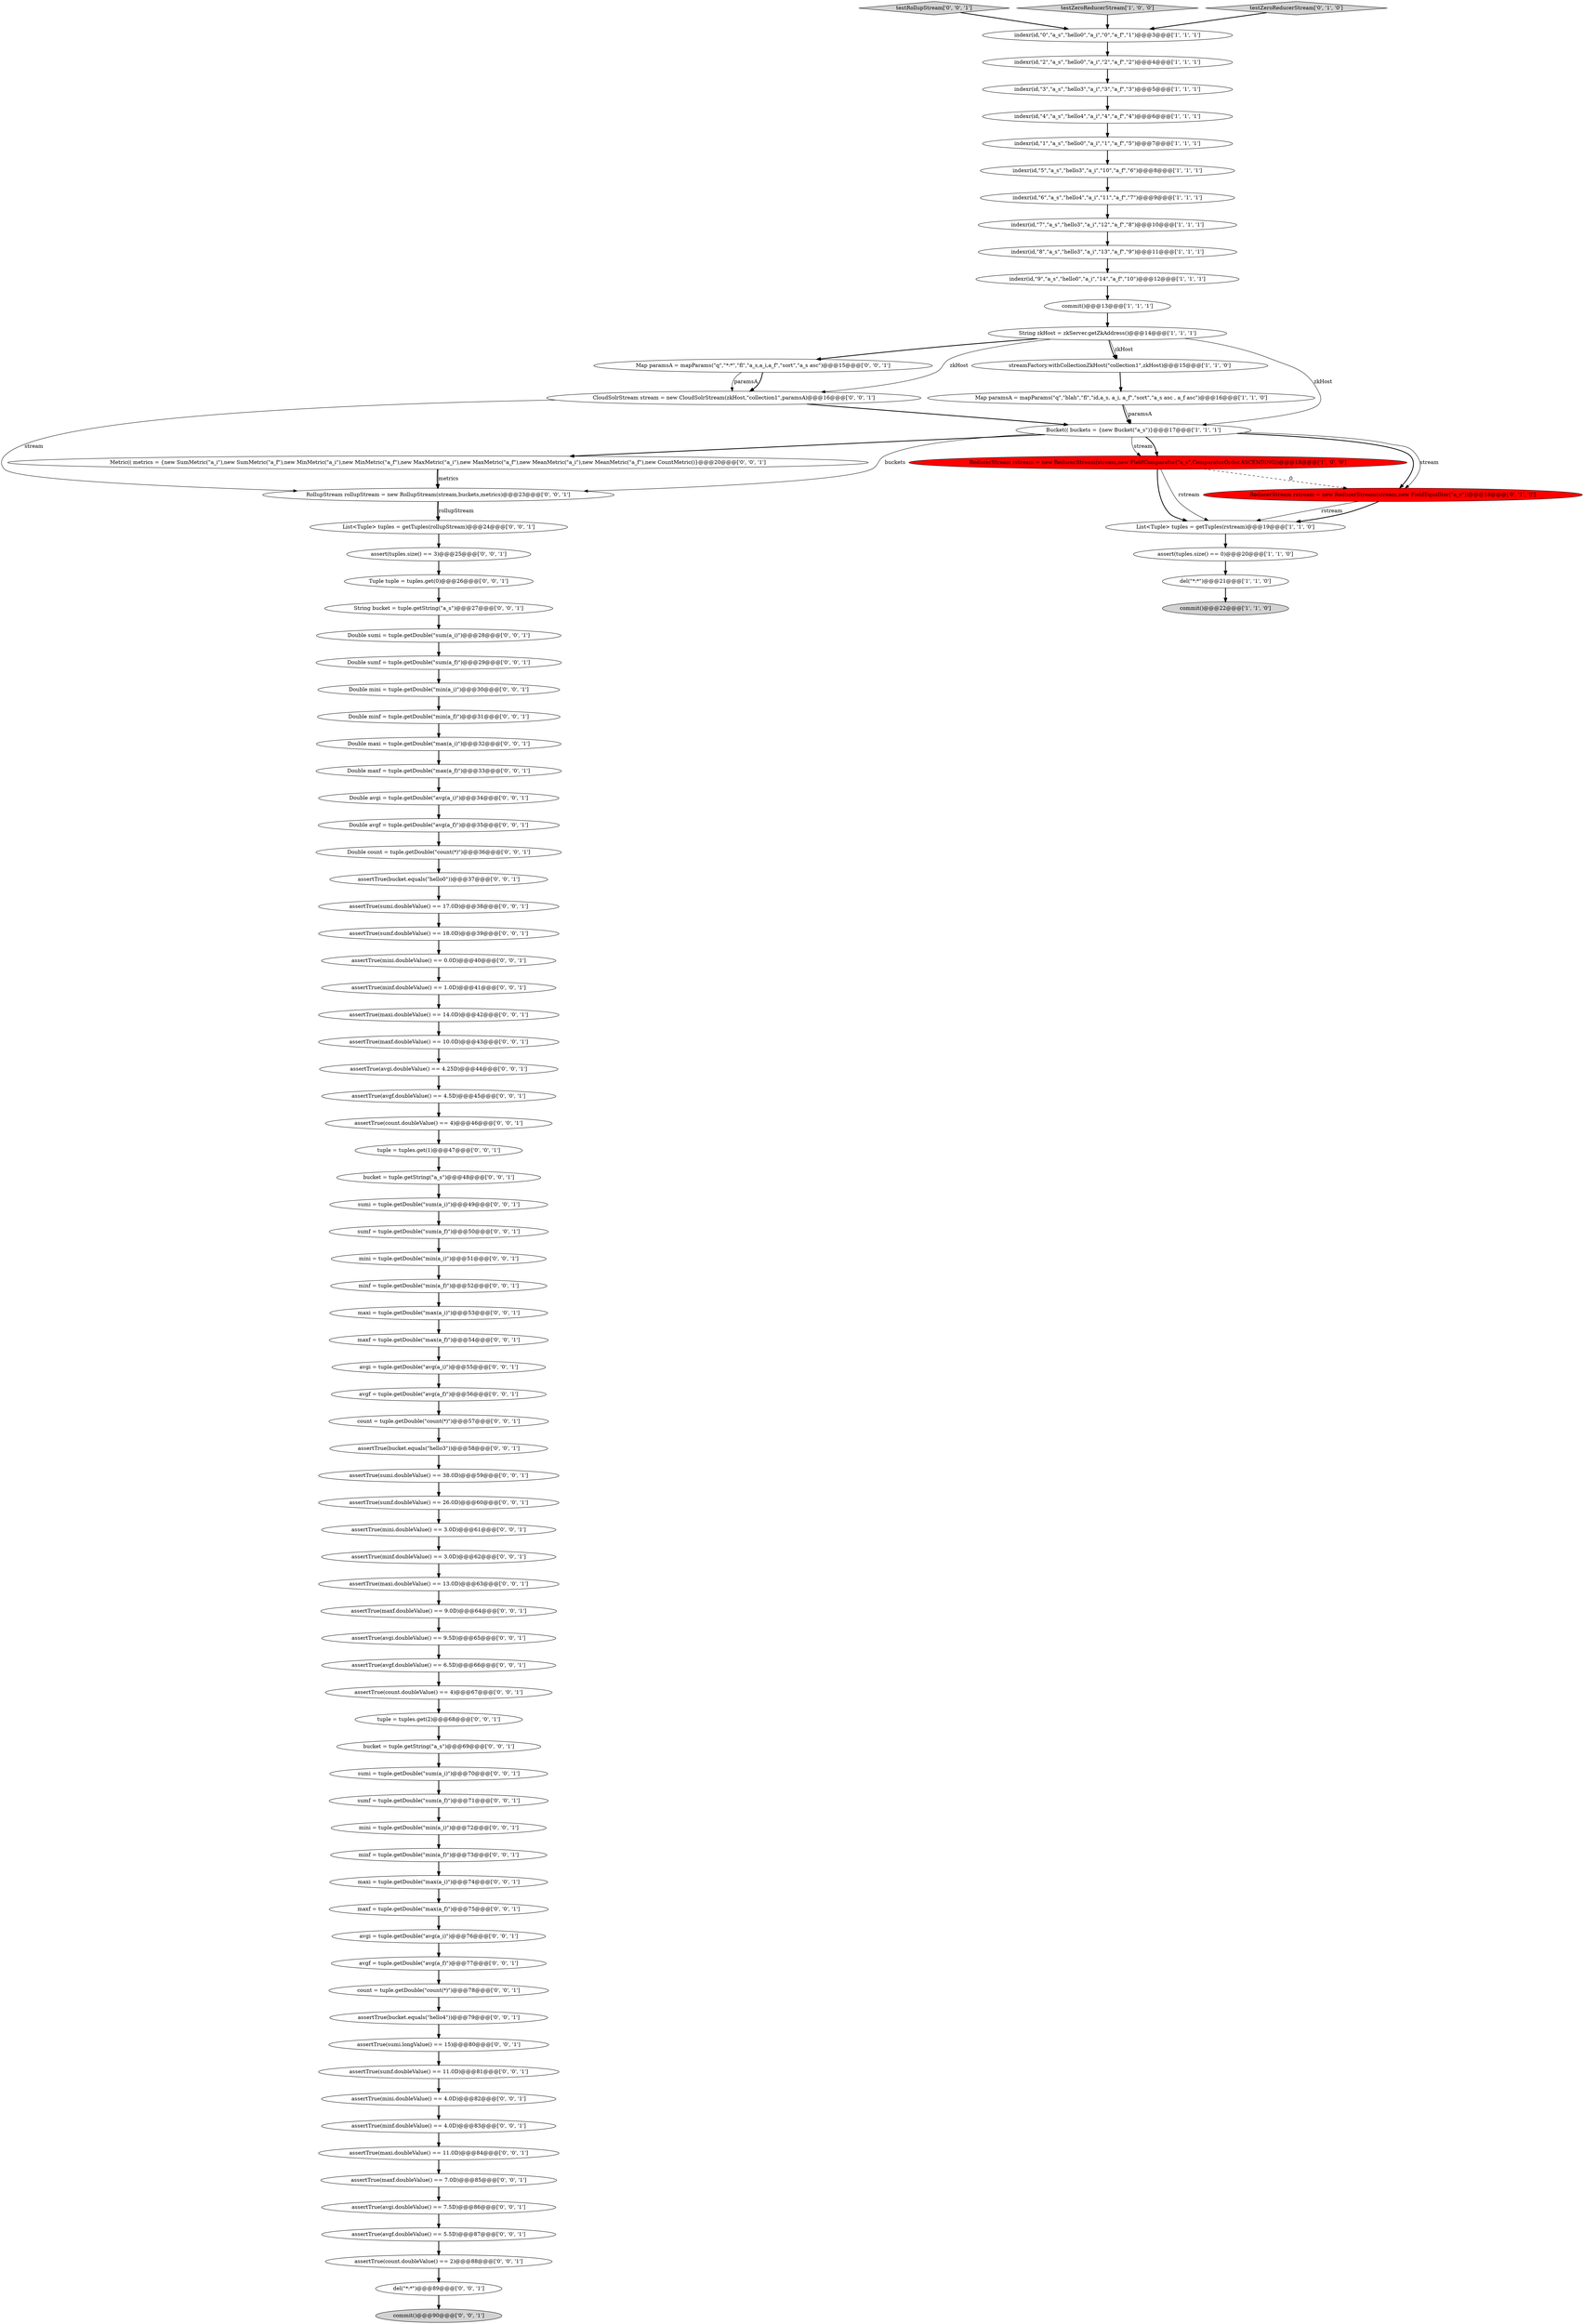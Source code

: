 digraph {
82 [style = filled, label = "assertTrue(minf.doubleValue() == 1.0D)@@@41@@@['0', '0', '1']", fillcolor = white, shape = ellipse image = "AAA0AAABBB3BBB"];
20 [style = filled, label = "List<Tuple> tuples = getTuples(rstream)@@@19@@@['1', '1', '0']", fillcolor = white, shape = ellipse image = "AAA0AAABBB1BBB"];
70 [style = filled, label = "tuple = tuples.get(2)@@@68@@@['0', '0', '1']", fillcolor = white, shape = ellipse image = "AAA0AAABBB3BBB"];
46 [style = filled, label = "assertTrue(avgf.doubleValue() == 4.5D)@@@45@@@['0', '0', '1']", fillcolor = white, shape = ellipse image = "AAA0AAABBB3BBB"];
10 [style = filled, label = "indexr(id,\"2\",\"a_s\",\"hello0\",\"a_i\",\"2\",\"a_f\",\"2\")@@@4@@@['1', '1', '1']", fillcolor = white, shape = ellipse image = "AAA0AAABBB1BBB"];
57 [style = filled, label = "assertTrue(sumf.doubleValue() == 26.0D)@@@60@@@['0', '0', '1']", fillcolor = white, shape = ellipse image = "AAA0AAABBB3BBB"];
53 [style = filled, label = "count = tuple.getDouble(\"count(*)\")@@@78@@@['0', '0', '1']", fillcolor = white, shape = ellipse image = "AAA0AAABBB3BBB"];
83 [style = filled, label = "count = tuple.getDouble(\"count(*)\")@@@57@@@['0', '0', '1']", fillcolor = white, shape = ellipse image = "AAA0AAABBB3BBB"];
48 [style = filled, label = "assertTrue(bucket.equals(\"hello0\"))@@@37@@@['0', '0', '1']", fillcolor = white, shape = ellipse image = "AAA0AAABBB3BBB"];
67 [style = filled, label = "assertTrue(count.doubleValue() == 4)@@@67@@@['0', '0', '1']", fillcolor = white, shape = ellipse image = "AAA0AAABBB3BBB"];
63 [style = filled, label = "sumi = tuple.getDouble(\"sum(a_i)\")@@@70@@@['0', '0', '1']", fillcolor = white, shape = ellipse image = "AAA0AAABBB3BBB"];
8 [style = filled, label = "indexr(id,\"0\",\"a_s\",\"hello0\",\"a_i\",\"0\",\"a_f\",\"1\")@@@3@@@['1', '1', '1']", fillcolor = white, shape = ellipse image = "AAA0AAABBB1BBB"];
33 [style = filled, label = "assertTrue(avgf.doubleValue() == 5.5D)@@@87@@@['0', '0', '1']", fillcolor = white, shape = ellipse image = "AAA0AAABBB3BBB"];
40 [style = filled, label = "assertTrue(count.doubleValue() == 2)@@@88@@@['0', '0', '1']", fillcolor = white, shape = ellipse image = "AAA0AAABBB3BBB"];
87 [style = filled, label = "assertTrue(maxi.doubleValue() == 11.0D)@@@84@@@['0', '0', '1']", fillcolor = white, shape = ellipse image = "AAA0AAABBB3BBB"];
78 [style = filled, label = "Double avgf = tuple.getDouble(\"avg(a_f)\")@@@35@@@['0', '0', '1']", fillcolor = white, shape = ellipse image = "AAA0AAABBB3BBB"];
64 [style = filled, label = "sumf = tuple.getDouble(\"sum(a_f)\")@@@71@@@['0', '0', '1']", fillcolor = white, shape = ellipse image = "AAA0AAABBB3BBB"];
19 [style = filled, label = "indexr(id,\"1\",\"a_s\",\"hello0\",\"a_i\",\"1\",\"a_f\",\"5\")@@@7@@@['1', '1', '1']", fillcolor = white, shape = ellipse image = "AAA0AAABBB1BBB"];
39 [style = filled, label = "commit()@@@90@@@['0', '0', '1']", fillcolor = lightgray, shape = ellipse image = "AAA0AAABBB3BBB"];
54 [style = filled, label = "assertTrue(count.doubleValue() == 4)@@@46@@@['0', '0', '1']", fillcolor = white, shape = ellipse image = "AAA0AAABBB3BBB"];
60 [style = filled, label = "assertTrue(sumi.doubleValue() == 17.0D)@@@38@@@['0', '0', '1']", fillcolor = white, shape = ellipse image = "AAA0AAABBB3BBB"];
68 [style = filled, label = "assertTrue(avgi.doubleValue() == 7.5D)@@@86@@@['0', '0', '1']", fillcolor = white, shape = ellipse image = "AAA0AAABBB3BBB"];
21 [style = filled, label = "ReducerStream rstream = new ReducerStream(stream,new FieldEqualitor(\"a_s\"))@@@18@@@['0', '1', '0']", fillcolor = red, shape = ellipse image = "AAA1AAABBB2BBB"];
49 [style = filled, label = "Double maxi = tuple.getDouble(\"max(a_i)\")@@@32@@@['0', '0', '1']", fillcolor = white, shape = ellipse image = "AAA0AAABBB3BBB"];
23 [style = filled, label = "assertTrue(mini.doubleValue() == 0.0D)@@@40@@@['0', '0', '1']", fillcolor = white, shape = ellipse image = "AAA0AAABBB3BBB"];
73 [style = filled, label = "mini = tuple.getDouble(\"min(a_i)\")@@@51@@@['0', '0', '1']", fillcolor = white, shape = ellipse image = "AAA0AAABBB3BBB"];
91 [style = filled, label = "Map paramsA = mapParams(\"q\",\"*:*\",\"fl\",\"a_s,a_i,a_f\",\"sort\",\"a_s asc\")@@@15@@@['0', '0', '1']", fillcolor = white, shape = ellipse image = "AAA0AAABBB3BBB"];
16 [style = filled, label = "indexr(id,\"3\",\"a_s\",\"hello3\",\"a_i\",\"3\",\"a_f\",\"3\")@@@5@@@['1', '1', '1']", fillcolor = white, shape = ellipse image = "AAA0AAABBB1BBB"];
72 [style = filled, label = "tuple = tuples.get(1)@@@47@@@['0', '0', '1']", fillcolor = white, shape = ellipse image = "AAA0AAABBB3BBB"];
43 [style = filled, label = "assertTrue(maxf.doubleValue() == 9.0D)@@@64@@@['0', '0', '1']", fillcolor = white, shape = ellipse image = "AAA0AAABBB3BBB"];
79 [style = filled, label = "mini = tuple.getDouble(\"min(a_i)\")@@@72@@@['0', '0', '1']", fillcolor = white, shape = ellipse image = "AAA0AAABBB3BBB"];
45 [style = filled, label = "assertTrue(minf.doubleValue() == 4.0D)@@@83@@@['0', '0', '1']", fillcolor = white, shape = ellipse image = "AAA0AAABBB3BBB"];
7 [style = filled, label = "String zkHost = zkServer.getZkAddress()@@@14@@@['1', '1', '1']", fillcolor = white, shape = ellipse image = "AAA0AAABBB1BBB"];
44 [style = filled, label = "minf = tuple.getDouble(\"min(a_f)\")@@@73@@@['0', '0', '1']", fillcolor = white, shape = ellipse image = "AAA0AAABBB3BBB"];
4 [style = filled, label = "commit()@@@22@@@['1', '1', '0']", fillcolor = lightgray, shape = ellipse image = "AAA0AAABBB1BBB"];
90 [style = filled, label = "assert(tuples.size() == 3)@@@25@@@['0', '0', '1']", fillcolor = white, shape = ellipse image = "AAA0AAABBB3BBB"];
92 [style = filled, label = "String bucket = tuple.getString(\"a_s\")@@@27@@@['0', '0', '1']", fillcolor = white, shape = ellipse image = "AAA0AAABBB3BBB"];
27 [style = filled, label = "CloudSolrStream stream = new CloudSolrStream(zkHost,\"collection1\",paramsA)@@@16@@@['0', '0', '1']", fillcolor = white, shape = ellipse image = "AAA0AAABBB3BBB"];
0 [style = filled, label = "indexr(id,\"8\",\"a_s\",\"hello3\",\"a_i\",\"13\",\"a_f\",\"9\")@@@11@@@['1', '1', '1']", fillcolor = white, shape = ellipse image = "AAA0AAABBB1BBB"];
38 [style = filled, label = "assertTrue(maxi.doubleValue() == 14.0D)@@@42@@@['0', '0', '1']", fillcolor = white, shape = ellipse image = "AAA0AAABBB3BBB"];
75 [style = filled, label = "maxf = tuple.getDouble(\"max(a_f)\")@@@54@@@['0', '0', '1']", fillcolor = white, shape = ellipse image = "AAA0AAABBB3BBB"];
56 [style = filled, label = "assertTrue(mini.doubleValue() == 3.0D)@@@61@@@['0', '0', '1']", fillcolor = white, shape = ellipse image = "AAA0AAABBB3BBB"];
89 [style = filled, label = "Metric(( metrics = {new SumMetric(\"a_i\"),new SumMetric(\"a_f\"),new MinMetric(\"a_i\"),new MinMetric(\"a_f\"),new MaxMetric(\"a_i\"),new MaxMetric(\"a_f\"),new MeanMetric(\"a_i\"),new MeanMetric(\"a_f\"),new CountMetric()}@@@20@@@['0', '0', '1']", fillcolor = white, shape = ellipse image = "AAA0AAABBB3BBB"];
62 [style = filled, label = "assertTrue(avgi.doubleValue() == 9.5D)@@@65@@@['0', '0', '1']", fillcolor = white, shape = ellipse image = "AAA0AAABBB3BBB"];
85 [style = filled, label = "maxf = tuple.getDouble(\"max(a_f)\")@@@75@@@['0', '0', '1']", fillcolor = white, shape = ellipse image = "AAA0AAABBB3BBB"];
58 [style = filled, label = "Double mini = tuple.getDouble(\"min(a_i)\")@@@30@@@['0', '0', '1']", fillcolor = white, shape = ellipse image = "AAA0AAABBB3BBB"];
86 [style = filled, label = "Double sumf = tuple.getDouble(\"sum(a_f)\")@@@29@@@['0', '0', '1']", fillcolor = white, shape = ellipse image = "AAA0AAABBB3BBB"];
34 [style = filled, label = "maxi = tuple.getDouble(\"max(a_i)\")@@@53@@@['0', '0', '1']", fillcolor = white, shape = ellipse image = "AAA0AAABBB3BBB"];
61 [style = filled, label = "minf = tuple.getDouble(\"min(a_f)\")@@@52@@@['0', '0', '1']", fillcolor = white, shape = ellipse image = "AAA0AAABBB3BBB"];
30 [style = filled, label = "sumi = tuple.getDouble(\"sum(a_i)\")@@@49@@@['0', '0', '1']", fillcolor = white, shape = ellipse image = "AAA0AAABBB3BBB"];
13 [style = filled, label = "streamFactory.withCollectionZkHost(\"collection1\",zkHost)@@@15@@@['1', '1', '0']", fillcolor = white, shape = ellipse image = "AAA0AAABBB1BBB"];
47 [style = filled, label = "testRollupStream['0', '0', '1']", fillcolor = lightgray, shape = diamond image = "AAA0AAABBB3BBB"];
66 [style = filled, label = "assertTrue(avgf.doubleValue() == 6.5D)@@@66@@@['0', '0', '1']", fillcolor = white, shape = ellipse image = "AAA0AAABBB3BBB"];
65 [style = filled, label = "assertTrue(bucket.equals(\"hello4\"))@@@79@@@['0', '0', '1']", fillcolor = white, shape = ellipse image = "AAA0AAABBB3BBB"];
93 [style = filled, label = "avgf = tuple.getDouble(\"avg(a_f)\")@@@77@@@['0', '0', '1']", fillcolor = white, shape = ellipse image = "AAA0AAABBB3BBB"];
9 [style = filled, label = "commit()@@@13@@@['1', '1', '1']", fillcolor = white, shape = ellipse image = "AAA0AAABBB1BBB"];
84 [style = filled, label = "assertTrue(maxf.doubleValue() == 10.0D)@@@43@@@['0', '0', '1']", fillcolor = white, shape = ellipse image = "AAA0AAABBB3BBB"];
24 [style = filled, label = "assertTrue(bucket.equals(\"hello3\"))@@@58@@@['0', '0', '1']", fillcolor = white, shape = ellipse image = "AAA0AAABBB3BBB"];
50 [style = filled, label = "assertTrue(sumf.doubleValue() == 18.0D)@@@39@@@['0', '0', '1']", fillcolor = white, shape = ellipse image = "AAA0AAABBB3BBB"];
69 [style = filled, label = "maxi = tuple.getDouble(\"max(a_i)\")@@@74@@@['0', '0', '1']", fillcolor = white, shape = ellipse image = "AAA0AAABBB3BBB"];
88 [style = filled, label = "bucket = tuple.getString(\"a_s\")@@@69@@@['0', '0', '1']", fillcolor = white, shape = ellipse image = "AAA0AAABBB3BBB"];
6 [style = filled, label = "indexr(id,\"6\",\"a_s\",\"hello4\",\"a_i\",\"11\",\"a_f\",\"7\")@@@9@@@['1', '1', '1']", fillcolor = white, shape = ellipse image = "AAA0AAABBB1BBB"];
28 [style = filled, label = "avgi = tuple.getDouble(\"avg(a_i)\")@@@55@@@['0', '0', '1']", fillcolor = white, shape = ellipse image = "AAA0AAABBB3BBB"];
81 [style = filled, label = "Double count = tuple.getDouble(\"count(*)\")@@@36@@@['0', '0', '1']", fillcolor = white, shape = ellipse image = "AAA0AAABBB3BBB"];
42 [style = filled, label = "Double sumi = tuple.getDouble(\"sum(a_i)\")@@@28@@@['0', '0', '1']", fillcolor = white, shape = ellipse image = "AAA0AAABBB3BBB"];
2 [style = filled, label = "ReducerStream rstream = new ReducerStream(stream,new FieldComparator(\"a_s\",ComparatorOrder.ASCENDING))@@@18@@@['1', '0', '0']", fillcolor = red, shape = ellipse image = "AAA1AAABBB1BBB"];
5 [style = filled, label = "indexr(id,\"5\",\"a_s\",\"hello3\",\"a_i\",\"10\",\"a_f\",\"6\")@@@8@@@['1', '1', '1']", fillcolor = white, shape = ellipse image = "AAA0AAABBB1BBB"];
32 [style = filled, label = "assertTrue(maxf.doubleValue() == 7.0D)@@@85@@@['0', '0', '1']", fillcolor = white, shape = ellipse image = "AAA0AAABBB3BBB"];
94 [style = filled, label = "Double maxf = tuple.getDouble(\"max(a_f)\")@@@33@@@['0', '0', '1']", fillcolor = white, shape = ellipse image = "AAA0AAABBB3BBB"];
12 [style = filled, label = "Bucket(( buckets = {new Bucket(\"a_s\")}@@@17@@@['1', '1', '1']", fillcolor = white, shape = ellipse image = "AAA0AAABBB1BBB"];
35 [style = filled, label = "assertTrue(sumi.doubleValue() == 38.0D)@@@59@@@['0', '0', '1']", fillcolor = white, shape = ellipse image = "AAA0AAABBB3BBB"];
29 [style = filled, label = "RollupStream rollupStream = new RollupStream(stream,buckets,metrics)@@@23@@@['0', '0', '1']", fillcolor = white, shape = ellipse image = "AAA0AAABBB3BBB"];
26 [style = filled, label = "avgf = tuple.getDouble(\"avg(a_f)\")@@@56@@@['0', '0', '1']", fillcolor = white, shape = ellipse image = "AAA0AAABBB3BBB"];
71 [style = filled, label = "Double minf = tuple.getDouble(\"min(a_f)\")@@@31@@@['0', '0', '1']", fillcolor = white, shape = ellipse image = "AAA0AAABBB3BBB"];
14 [style = filled, label = "del(\"*:*\")@@@21@@@['1', '1', '0']", fillcolor = white, shape = ellipse image = "AAA0AAABBB1BBB"];
52 [style = filled, label = "assertTrue(avgi.doubleValue() == 4.25D)@@@44@@@['0', '0', '1']", fillcolor = white, shape = ellipse image = "AAA0AAABBB3BBB"];
59 [style = filled, label = "bucket = tuple.getString(\"a_s\")@@@48@@@['0', '0', '1']", fillcolor = white, shape = ellipse image = "AAA0AAABBB3BBB"];
36 [style = filled, label = "assertTrue(sumi.longValue() == 15)@@@80@@@['0', '0', '1']", fillcolor = white, shape = ellipse image = "AAA0AAABBB3BBB"];
3 [style = filled, label = "assert(tuples.size() == 0)@@@20@@@['1', '1', '0']", fillcolor = white, shape = ellipse image = "AAA0AAABBB1BBB"];
15 [style = filled, label = "indexr(id,\"9\",\"a_s\",\"hello0\",\"a_i\",\"14\",\"a_f\",\"10\")@@@12@@@['1', '1', '1']", fillcolor = white, shape = ellipse image = "AAA0AAABBB1BBB"];
55 [style = filled, label = "Tuple tuple = tuples.get(0)@@@26@@@['0', '0', '1']", fillcolor = white, shape = ellipse image = "AAA0AAABBB3BBB"];
37 [style = filled, label = "assertTrue(mini.doubleValue() == 4.0D)@@@82@@@['0', '0', '1']", fillcolor = white, shape = ellipse image = "AAA0AAABBB3BBB"];
1 [style = filled, label = "indexr(id,\"7\",\"a_s\",\"hello3\",\"a_i\",\"12\",\"a_f\",\"8\")@@@10@@@['1', '1', '1']", fillcolor = white, shape = ellipse image = "AAA0AAABBB1BBB"];
31 [style = filled, label = "avgi = tuple.getDouble(\"avg(a_i)\")@@@76@@@['0', '0', '1']", fillcolor = white, shape = ellipse image = "AAA0AAABBB3BBB"];
18 [style = filled, label = "Map paramsA = mapParams(\"q\",\"blah\",\"fl\",\"id,a_s, a_i, a_f\",\"sort\",\"a_s asc , a_f asc\")@@@16@@@['1', '1', '0']", fillcolor = white, shape = ellipse image = "AAA0AAABBB1BBB"];
51 [style = filled, label = "assertTrue(maxi.doubleValue() == 13.0D)@@@63@@@['0', '0', '1']", fillcolor = white, shape = ellipse image = "AAA0AAABBB3BBB"];
41 [style = filled, label = "List<Tuple> tuples = getTuples(rollupStream)@@@24@@@['0', '0', '1']", fillcolor = white, shape = ellipse image = "AAA0AAABBB3BBB"];
17 [style = filled, label = "indexr(id,\"4\",\"a_s\",\"hello4\",\"a_i\",\"4\",\"a_f\",\"4\")@@@6@@@['1', '1', '1']", fillcolor = white, shape = ellipse image = "AAA0AAABBB1BBB"];
11 [style = filled, label = "testZeroReducerStream['1', '0', '0']", fillcolor = lightgray, shape = diamond image = "AAA0AAABBB1BBB"];
77 [style = filled, label = "sumf = tuple.getDouble(\"sum(a_f)\")@@@50@@@['0', '0', '1']", fillcolor = white, shape = ellipse image = "AAA0AAABBB3BBB"];
80 [style = filled, label = "assertTrue(sumf.doubleValue() == 11.0D)@@@81@@@['0', '0', '1']", fillcolor = white, shape = ellipse image = "AAA0AAABBB3BBB"];
76 [style = filled, label = "Double avgi = tuple.getDouble(\"avg(a_i)\")@@@34@@@['0', '0', '1']", fillcolor = white, shape = ellipse image = "AAA0AAABBB3BBB"];
22 [style = filled, label = "testZeroReducerStream['0', '1', '0']", fillcolor = lightgray, shape = diamond image = "AAA0AAABBB2BBB"];
25 [style = filled, label = "assertTrue(minf.doubleValue() == 3.0D)@@@62@@@['0', '0', '1']", fillcolor = white, shape = ellipse image = "AAA0AAABBB3BBB"];
74 [style = filled, label = "del(\"*:*\")@@@89@@@['0', '0', '1']", fillcolor = white, shape = ellipse image = "AAA0AAABBB3BBB"];
94->76 [style = bold, label=""];
8->10 [style = bold, label=""];
70->88 [style = bold, label=""];
12->2 [style = solid, label="stream"];
42->86 [style = bold, label=""];
41->90 [style = bold, label=""];
60->50 [style = bold, label=""];
9->7 [style = bold, label=""];
21->20 [style = solid, label="rstream"];
0->15 [style = bold, label=""];
88->63 [style = bold, label=""];
34->75 [style = bold, label=""];
22->8 [style = bold, label=""];
19->5 [style = bold, label=""];
64->79 [style = bold, label=""];
12->2 [style = bold, label=""];
53->65 [style = bold, label=""];
46->54 [style = bold, label=""];
91->27 [style = solid, label="paramsA"];
73->61 [style = bold, label=""];
71->49 [style = bold, label=""];
7->27 [style = solid, label="zkHost"];
25->51 [style = bold, label=""];
7->13 [style = solid, label="zkHost"];
26->83 [style = bold, label=""];
12->29 [style = solid, label="buckets"];
92->42 [style = bold, label=""];
2->20 [style = bold, label=""];
30->77 [style = bold, label=""];
50->23 [style = bold, label=""];
84->52 [style = bold, label=""];
27->12 [style = bold, label=""];
55->92 [style = bold, label=""];
81->48 [style = bold, label=""];
32->68 [style = bold, label=""];
12->21 [style = bold, label=""];
66->67 [style = bold, label=""];
18->12 [style = bold, label=""];
40->74 [style = bold, label=""];
20->3 [style = bold, label=""];
1->0 [style = bold, label=""];
16->17 [style = bold, label=""];
75->28 [style = bold, label=""];
56->25 [style = bold, label=""];
45->87 [style = bold, label=""];
35->57 [style = bold, label=""];
7->91 [style = bold, label=""];
86->58 [style = bold, label=""];
38->84 [style = bold, label=""];
82->38 [style = bold, label=""];
5->6 [style = bold, label=""];
2->21 [style = dashed, label="0"];
15->9 [style = bold, label=""];
12->89 [style = bold, label=""];
93->53 [style = bold, label=""];
11->8 [style = bold, label=""];
37->45 [style = bold, label=""];
85->31 [style = bold, label=""];
13->18 [style = bold, label=""];
14->4 [style = bold, label=""];
52->46 [style = bold, label=""];
77->73 [style = bold, label=""];
67->70 [style = bold, label=""];
2->20 [style = solid, label="rstream"];
28->26 [style = bold, label=""];
31->93 [style = bold, label=""];
62->66 [style = bold, label=""];
72->59 [style = bold, label=""];
80->37 [style = bold, label=""];
6->1 [style = bold, label=""];
90->55 [style = bold, label=""];
61->34 [style = bold, label=""];
44->69 [style = bold, label=""];
87->32 [style = bold, label=""];
10->16 [style = bold, label=""];
83->24 [style = bold, label=""];
89->29 [style = bold, label=""];
18->12 [style = solid, label="paramsA"];
69->85 [style = bold, label=""];
51->43 [style = bold, label=""];
27->29 [style = solid, label="stream"];
76->78 [style = bold, label=""];
74->39 [style = bold, label=""];
23->82 [style = bold, label=""];
58->71 [style = bold, label=""];
78->81 [style = bold, label=""];
7->13 [style = bold, label=""];
43->62 [style = bold, label=""];
47->8 [style = bold, label=""];
24->35 [style = bold, label=""];
63->64 [style = bold, label=""];
29->41 [style = bold, label=""];
3->14 [style = bold, label=""];
68->33 [style = bold, label=""];
12->21 [style = solid, label="stream"];
29->41 [style = solid, label="rollupStream"];
48->60 [style = bold, label=""];
17->19 [style = bold, label=""];
36->80 [style = bold, label=""];
57->56 [style = bold, label=""];
65->36 [style = bold, label=""];
7->12 [style = solid, label="zkHost"];
21->20 [style = bold, label=""];
33->40 [style = bold, label=""];
49->94 [style = bold, label=""];
91->27 [style = bold, label=""];
54->72 [style = bold, label=""];
59->30 [style = bold, label=""];
79->44 [style = bold, label=""];
89->29 [style = solid, label="metrics"];
}

